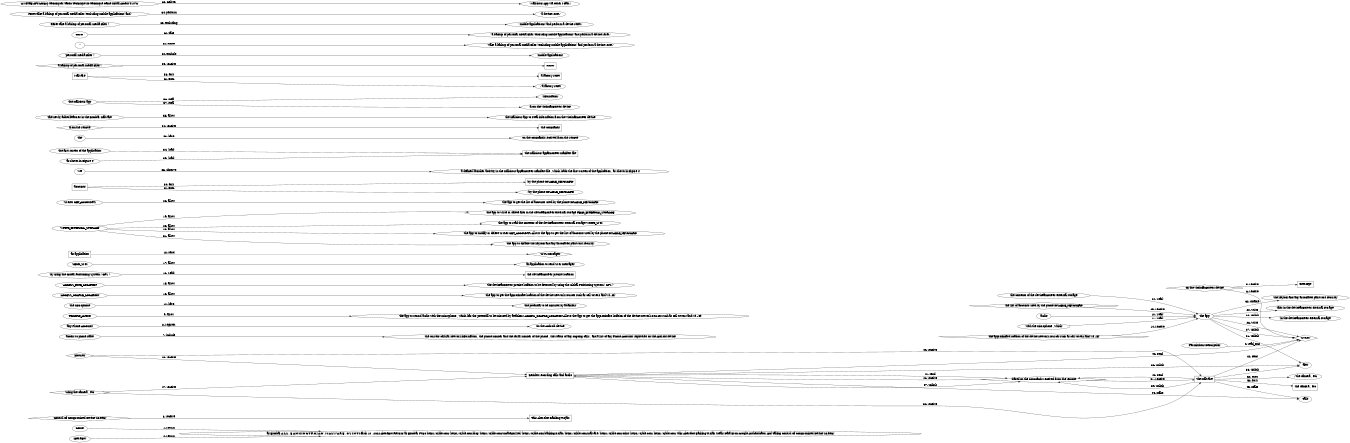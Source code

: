 digraph "graph.dot" {
rankdir="LR"
size="9"
fixedsize="false"
splines="true"
nodesep=0.3
ranksep=0
fontsize=10
overlap="scalexy"
engine= "neato"
	"'as Escobar A L L , B A N K I N G T R O J A N , M A L W A R E , O S I N T March 10 , 2022 AbereBot Returns as Escobar î¤\x80 https&#58;//cyble.com/ https&#58;//cyble.com/blog/ https&#58;//cyble.com/uncategorized/ https&#58;//cyble.com/banking-trojan/ https&#58;//cyble.com/malware/ https&#58;//cyble.com/osint/ https&#58;//cyble.com/ https&#58;//cyble.com/ This Aberebot Banking Trojan Steals Data From Google Authenticator And Taking Control Of Compromised Device Screens'" [node_type=file shape=ellipse]
	"'Home'" [node_type=file shape=ellipse]
	"'Home'" -> "'as Escobar A L L , B A N K I N G T R O J A N , M A L W A R E , O S I N T March 10 , 2022 AbereBot Returns as Escobar î¤\x80 https&#58;//cyble.com/ https&#58;//cyble.com/blog/ https&#58;//cyble.com/uncategorized/ https&#58;//cyble.com/banking-trojan/ https&#58;//cyble.com/malware/ https&#58;//cyble.com/osint/ https&#58;//cyble.com/ https&#58;//cyble.com/ This Aberebot Banking Trojan Steals Data From Google Authenticator And Taking Control Of Compromised Device Screens'" [label="1: return"]
	"'as Escobar A L L , B A N K I N G T R O J A N , M A L W A R E , O S I N T March 10 , 2022 AbereBot Returns as Escobar î¤\x80 https&#58;//cyble.com/ https&#58;//cyble.com/blog/ https&#58;//cyble.com/uncategorized/ https&#58;//cyble.com/banking-trojan/ https&#58;//cyble.com/malware/ https&#58;//cyble.com/osint/ https&#58;//cyble.com/ https&#58;//cyble.com/ This Aberebot Banking Trojan Steals Data From Google Authenticator And Taking Control Of Compromised Device Screens'" [node_type=file shape=ellipse]
	"'AbereBot'" [node_type=file shape=ellipse]
	"'AbereBot'" -> "'as Escobar A L L , B A N K I N G T R O J A N , M A L W A R E , O S I N T March 10 , 2022 AbereBot Returns as Escobar î¤\x80 https&#58;//cyble.com/ https&#58;//cyble.com/blog/ https&#58;//cyble.com/uncategorized/ https&#58;//cyble.com/banking-trojan/ https&#58;//cyble.com/malware/ https&#58;//cyble.com/osint/ https&#58;//cyble.com/ https&#58;//cyble.com/ This Aberebot Banking Trojan Steals Data From Google Authenticator And Taking Control Of Compromised Device Screens'" [label="2: return"]
	"'Control Of Compromised Device Screens'" [node_type=file shape=diamond]
	"'This Aberebot Banking Trojan'" [node_type=Process shape=box]
	"'Control Of Compromised Device Screens'" -> "'This Aberebot Banking Trojan'" [label="3: receive"]
	"'SMSes'" [node_type=file shape=ellipse]
	"'Permissions Description'" [node_type=file shape=ellipse]
	"'Permissions Description'" -> "'SMSes'" [label="4: read_sms"]
	"'on the victimâ\x80\x99s device'" [node_type=file shape=diamond]
	"'Intercept'" [node_type=Process shape=box]
	"'on the victimâ\x80\x99s device'" -> "'Intercept'" [label="5: receive"]
	"'on the victimâ\x80\x99s device'" [node_type=file shape=diamond]
	"'SMSes'" [node_type=Process shape=box]
	"'on the victimâ\x80\x99s device'" -> "'SMSes'" [label="6: receive"]
	"'the current cellular network information , the phone number and the serial number of the phone , the status of any ongoing calls , and a list of any Phone Accounts registered on the Android device'" [node_type=file shape=ellipse]
	"'access to phone state'" [node_type=file shape=ellipse]
	"'access to phone state'" -> "'the current cellular network information , the phone number and the serial number of the phone , the status of any ongoing calls , and a list of any Phone Accounts registered on the Android device'" [label="7: include"]
	"'on the Android device'" [node_type=file shape=ellipse]
	"'any Phone Accounts'" [node_type=file shape=ellipse]
	"'any Phone Accounts'" -> "'on the Android device'" [label="8: register"]
	"'the app to record audio with the microphone , which has the potential to be misused by attackers ACCESS_COARSE_LOCATION Allows the app to get the approximate location of the device network sources such as cell towers and Wi - Fi'" [node_type=file shape=ellipse]
	"'RECORD_AUDIO'" [node_type=file shape=ellipse]
	"'RECORD_AUDIO'" -> "'the app to record audio with the microphone , which has the potential to be misused by attackers ACCESS_COARSE_LOCATION Allows the app to get the approximate location of the device network sources such as cell towers and Wi - Fi'" [label="9: allow"]
	"'audio'" [node_type=file shape=ellipse]
	"'the app'" [node_type=Process shape=box]
	"'audio'" -> "'the app'" [label="10: 'read'"]
	"'with the microphone , which'" [node_type=file shape=ellipse]
	"'the app'" [node_type=Process shape=box]
	"'with the microphone , which'" -> "'the app'" [label="11: 'read'"]
	"'the potential to be misused by attackers'" [node_type=file shape=ellipse]
	"'the microphone'" [node_type=file shape=ellipse]
	"'the microphone'" -> "'the potential to be misused by attackers'" [label="12: have"]
	"'the app to get the approximate location of the device network sources such as cell towers and Wi - Fi'" [node_type=file shape=ellipse]
	"'ACCESS_COARSE_LOCATION'" [node_type=file shape=ellipse]
	"'ACCESS_COARSE_LOCATION'" -> "'the app to get the approximate location of the device network sources such as cell towers and Wi - Fi'" [label="13: allow"]
	"'the approximate location of the device network sources such as cell towers and Wi - Fi'" [node_type=file shape=diamond]
	"'the app'" [node_type=Process shape=box]
	"'the approximate location of the device network sources such as cell towers and Wi - Fi'" -> "'the app'" [label="14: receive"]
	"'the deviceâ\x80\x99s precise location to be detected by using the Global Positioning System ( GPS )'" [node_type=file shape=ellipse]
	"'ACCESS_FINE_LOCATION'" [node_type=file shape=ellipse]
	"'ACCESS_FINE_LOCATION'" -> "'the deviceâ\x80\x99s precise location to be detected by using the Global Positioning System ( GPS )'" [label="15: allow"]
	"'by using the Global Positioning System ( GPS )'" [node_type=file shape=ellipse]
	"'the deviceâ\x80\x99s precise location'" [node_type=Process shape=box]
	"'by using the Global Positioning System ( GPS )'" -> "'the deviceâ\x80\x99s precise location'" [label="16: 'read'"]
	"'an application to send SMS messages'" [node_type=file shape=ellipse]
	"'SEND_SMS'" [node_type=file shape=ellipse]
	"'SEND_SMS'" -> "'an application to send SMS messages'" [label="17: allow"]
	"'SMS messages'" [shape=diamond]
	"'an application'" [shape=box]
	"'an application'" -> "'SMS messages'" [label="18: send"]
	"'the app to write or delete files in the deviceâ\x80\x99s external storage READ_EXTERNAL_STORAGE'" [node_type=file shape=ellipse]
	"'WRITE_EXTERNAL_STORAGE'" [node_type=file shape=ellipse]
	"'WRITE_EXTERNAL_STORAGE'" -> "'the app to write or delete files in the deviceâ\x80\x99s external storage READ_EXTERNAL_STORAGE'" [label="19: allow"]
	"'files in the deviceâ\x80\x99s external storage'" [node_type=file shape=ellipse]
	"'the app'" [node_type=Process shape=box]
	"'the app'" -> "'files in the deviceâ\x80\x99s external storage'" [label="20: write"]
	"'files'" [node_type=file shape=ellipse]
	"'the app'" [node_type=Process shape=box]
	"'the app'" -> "'files'" [label="21: unlink"]
	"'in the deviceâ\x80\x99s external storage'" [node_type=file shape=ellipse]
	"'the app'" [node_type=Process shape=box]
	"'the app'" -> "'in the deviceâ\x80\x99s external storage'" [label="22: unlink"]
	"'the app to read the contents of the deviceâ\x80\x99s external storage WRITE_SMS'" [node_type=file shape=ellipse]
	"'WRITE_EXTERNAL_STORAGE'" [node_type=file shape=ellipse]
	"'WRITE_EXTERNAL_STORAGE'" -> "'the app to read the contents of the deviceâ\x80\x99s external storage WRITE_SMS'" [label="23: allow"]
	"'the contents of the deviceâ\x80\x99s external storage'" [node_type=file shape=ellipse]
	"'the app'" [node_type=Process shape=box]
	"'the contents of the deviceâ\x80\x99s external storage'" -> "'the app'" [label="24: 'read'"]
	"'the app to modify or delete SMSes GET_ACCOUNTS Allows the app to get the list of accounts used by the phone DISABLE_KEYGUARD'" [node_type=file shape=ellipse]
	"'WRITE_EXTERNAL_STORAGE'" [node_type=file shape=ellipse]
	"'WRITE_EXTERNAL_STORAGE'" -> "'the app to modify or delete SMSes GET_ACCOUNTS Allows the app to get the list of accounts used by the phone DISABLE_KEYGUARD'" [label="25: allow"]
	"'SMSes'" [node_type=file shape=ellipse]
	"'the app'" [node_type=Process shape=box]
	"'the app'" -> "'SMSes'" [label="26: write"]
	"'SMSes'" [node_type=file shape=ellipse]
	"'the app'" [node_type=Process shape=box]
	"'the app'" -> "'SMSes'" [label="27: unlink"]
	"'the app to get the list of accounts used by the phone DISABLE_KEYGUARD'" [node_type=file shape=ellipse]
	"'SMSes GET_ACCOUNTS'" [node_type=file shape=ellipse]
	"'SMSes GET_ACCOUNTS'" -> "'the app to get the list of accounts used by the phone DISABLE_KEYGUARD'" [label="28: allow"]
	"'the list of accounts used by the phone DISABLE_KEYGUARD'" [node_type=file shape=diamond]
	"'the app'" [node_type=Process shape=box]
	"'the list of accounts used by the phone DISABLE_KEYGUARD'" -> "'the app'" [label="29: receive"]
	"'accounts'" [node_type=Process shape=box]
	"'by the phone DISABLE_KEYGUARD'" [node_type=Process shape=box]
	"'accounts'" -> "'by the phone DISABLE_KEYGUARD'" [label="30: fork"]
	"'accounts'" [node_type=Process shape=box]
	".*\by the phone DISABLE_KEYGUARD" [node_type=File shape=ellipse]
	"'accounts'" -> ".*\by the phone DISABLE_KEYGUARD" [label="30: exec"]
	"'the app to disable the keylock and any associated password security'" [node_type=file shape=ellipse]
	"'WRITE_EXTERNAL_STORAGE'" [node_type=file shape=ellipse]
	"'WRITE_EXTERNAL_STORAGE'" -> "'the app to disable the keylock and any associated password security'" [label="31: allow"]
	"'the keylock and any associated password security'" [node_type=file shape=ellipse]
	"'the app'" [node_type=file shape=ellipse]
	"'the app'" -> "'the keylock and any associated password security'" [label="32: disable"]
	"'a defined launcher activity in the malicious appâ\x80\x99s manifest file , which loads the first screen of the application , as shown in Figure 4'" [node_type=file shape=ellipse]
	"'We'" [node_type=file shape=ellipse]
	"'We'" -> "'a defined launcher activity in the malicious appâ\x80\x99s manifest file , which loads the first screen of the application , as shown in Figure 4'" [label="33: observe"]
	"'the first screen of the application'" [node_type=file shape=ellipse]
	"'the malicious appâ\x80\x99s manifest file'" [node_type=Process shape=box]
	"'the first screen of the application'" -> "'the malicious appâ\x80\x99s manifest file'" [label="34: 'load'"]
	"'as shown in Figure 4'" [node_type=file shape=ellipse]
	"'the malicious appâ\x80\x99s manifest file'" [node_type=Process shape=box]
	"'as shown in Figure 4'" -> "'the malicious appâ\x80\x99s manifest file'" [label="35: 'load'"]
	"'files'" [node_type=file shape=ellipse]
	"'Besides recording calls and audio'" [node_type=Process shape=box]
	"'Besides recording calls and audio'" -> "'files'" [label="36: unlink"]
	"'based on the commands received from the remote'" [node_type=file shape=ellipse]
	"'Besides recording calls and audio'" [node_type=Process shape=box]
	"'Besides recording calls and audio'" -> "'based on the commands received from the remote'" [label="37: unlink"]
	"'files'" [node_type=file shape=ellipse]
	"'the malware'" [node_type=Process shape=box]
	"'the malware'" -> "'files'" [label="38: unlink"]
	"'based on the commands received from the remote'" [node_type=file shape=ellipse]
	"'the malware'" [node_type=Process shape=box]
	"'the malware'" -> "'based on the commands received from the remote'" [label="39: unlink"]
	"'SMSes'" [shape=diamond]
	"'Besides recording calls and audio'" [shape=box]
	"'Besides recording calls and audio'" -> "'SMSes'" [label="40: send"]
	"'based on the commands received from the remote'" [shape=diamond]
	"'Besides recording calls and audio'" [shape=box]
	"'Besides recording calls and audio'" -> "'based on the commands received from the remote'" [label="41: send"]
	"'SMSes'" [shape=diamond]
	"'the malware'" [shape=box]
	"'the malware'" -> "'SMSes'" [label="42: send"]
	"'based on the commands received from the remote'" [shape=diamond]
	"'the malware'" [shape=box]
	"'the malware'" -> "'based on the commands received from the remote'" [label="43: send"]
	"'calls'" [node_type=file shape=ellipse]
	"'Besides recording calls and audio'" [node_type=file shape=ellipse]
	"'Besides recording calls and audio'" -> "'calls'" [label="44: make"]
	"'calls'" [node_type=file shape=ellipse]
	"'the malware'" [node_type=file shape=ellipse]
	"'the malware'" -> "'calls'" [label="45: make"]
	"'pictures'" [node_type=file shape=diamond]
	"'Besides recording calls and audio'" [node_type=Process shape=box]
	"'pictures'" -> "'Besides recording calls and audio'" [label="46: receive"]
	"'using the camera , etc'" [node_type=file shape=diamond]
	"'Besides recording calls and audio'" [node_type=Process shape=box]
	"'using the camera , etc'" -> "'Besides recording calls and audio'" [label="47: receive"]
	"'based on the commands received from the remote'" [node_type=file shape=diamond]
	"'Besides recording calls and audio'" [node_type=Process shape=box]
	"'based on the commands received from the remote'" -> "'Besides recording calls and audio'" [label="48: receive"]
	"'pictures'" [node_type=file shape=diamond]
	"'the malware'" [node_type=Process shape=box]
	"'pictures'" -> "'the malware'" [label="49: receive"]
	"'using the camera , etc'" [node_type=file shape=diamond]
	"'the malware'" [node_type=Process shape=box]
	"'using the camera , etc'" -> "'the malware'" [label="50: receive"]
	"'based on the commands received from the remote'" [node_type=file shape=diamond]
	"'the malware'" [node_type=Process shape=box]
	"'based on the commands received from the remote'" -> "'the malware'" [label="51: receive"]
	"'the malware'" [node_type=Process shape=box]
	"'the camera , etc'" [node_type=Process shape=box]
	"'the malware'" -> "'the camera , etc'" [label="52: fork"]
	"'the malware'" [node_type=Process shape=box]
	".*\the camera , etc" [node_type=File shape=ellipse]
	"'the malware'" -> ".*\the camera , etc" [label="52: exec"]
	"'on the commands received from the remote'" [node_type=file shape=ellipse]
	"'the'" [node_type=file shape=ellipse]
	"'the'" -> "'on the commands received from the remote'" [label="53: base"]
	"'from the remote'" [node_type=file shape=diamond]
	"'the commands'" [node_type=Process shape=box]
	"'from the remote'" -> "'the commands'" [label="54: receive"]
	"'the malicious app to steal information from the victimâ\x80\x99s device'" [node_type=file shape=ellipse]
	"'The newly added features in the Escobar malware'" [node_type=file shape=ellipse]
	"'The newly added features in the Escobar malware'" -> "'the malicious app to steal information from the victimâ\x80\x99s device'" [label="55: allow"]
	"'information'" [node_type=file shape=ellipse]
	"'the malicious app'" [node_type=file shape=ellipse]
	"'the malicious app'" -> "'information'" [label="56: steal"]
	"'from the victimâ\x80\x99s device'" [node_type=file shape=ellipse]
	"'the malicious app'" [node_type=file shape=ellipse]
	"'the malicious app'" -> "'from the victimâ\x80\x99s device'" [label="57: steal"]
	"'Malware'" [node_type=Process shape=box]
	"'a factory reset'" [node_type=Process shape=box]
	"'Malware'" -> "'a factory reset'" [label="58: fork"]
	"'Malware'" [node_type=Process shape=box]
	".*\a factory reset" [node_type=File shape=ellipse]
	"'Malware'" -> ".*\a factory reset" [label="58: exec"]
	"'a backup of personal media Files ('" [node_type=file shape=diamond]
	"'Reset'" [node_type=Process shape=box]
	"'a backup of personal media Files ('" -> "'Reset'" [label="59: receive"]
	"'mobile applications'" [node_type=file shape=ellipse]
	"'personal media Files ('" [node_type=file shape=ellipse]
	"'personal media Files ('" -> "'mobile applications'" [label="60: exclude"]
	"' take a backup of personal media Files (excluding mobile applications) and perform a device reset.'" [node_type=file shape=ellipse]
	"''" [node_type=file shape=ellipse]
	"''" -> "' take a backup of personal media Files (excluding mobile applications) and perform a device reset.'" [label="61: Reset"]
	"' a backup of personal media Files (excluding mobile applications) and perform a device reset.'" [node_type=file shape=ellipse]
	"'Reset '" [node_type=file shape=ellipse]
	"'Reset '" -> "' a backup of personal media Files (excluding mobile applications) and perform a device reset.'" [label="62: take"]
	"' mobile applications) and perform a device reset.'" [node_type=file shape=ellipse]
	"'Reset take a backup of personal media Files ('" [node_type=file shape=ellipse]
	"'Reset take a backup of personal media Files ('" -> "' mobile applications) and perform a device reset.'" [label="63: excluding"]
	"' a device reset.'" [node_type=file shape=ellipse]
	"'Reset take a backup of personal media Files (excluding mobile applications) and '" [node_type=file shape=ellipse]
	"'Reset take a backup of personal media Files (excluding mobile applications) and '" -> "' a device reset.'" [label="64: perform"]
	"' Malicious App via Other Mean .'" [node_type=file shape=ellipse]
	"'Â MITRE ATT&CKÂ® Techniques Tactic Technique ID Technique Name Initial Access T1476 '" [node_type=file shape=ellipse]
	"'Â MITRE ATT&CKÂ® Techniques Tactic Technique ID Technique Name Initial Access T1476 '" -> "' Malicious App via Other Mean .'" [label="65: Deliver"]
}
